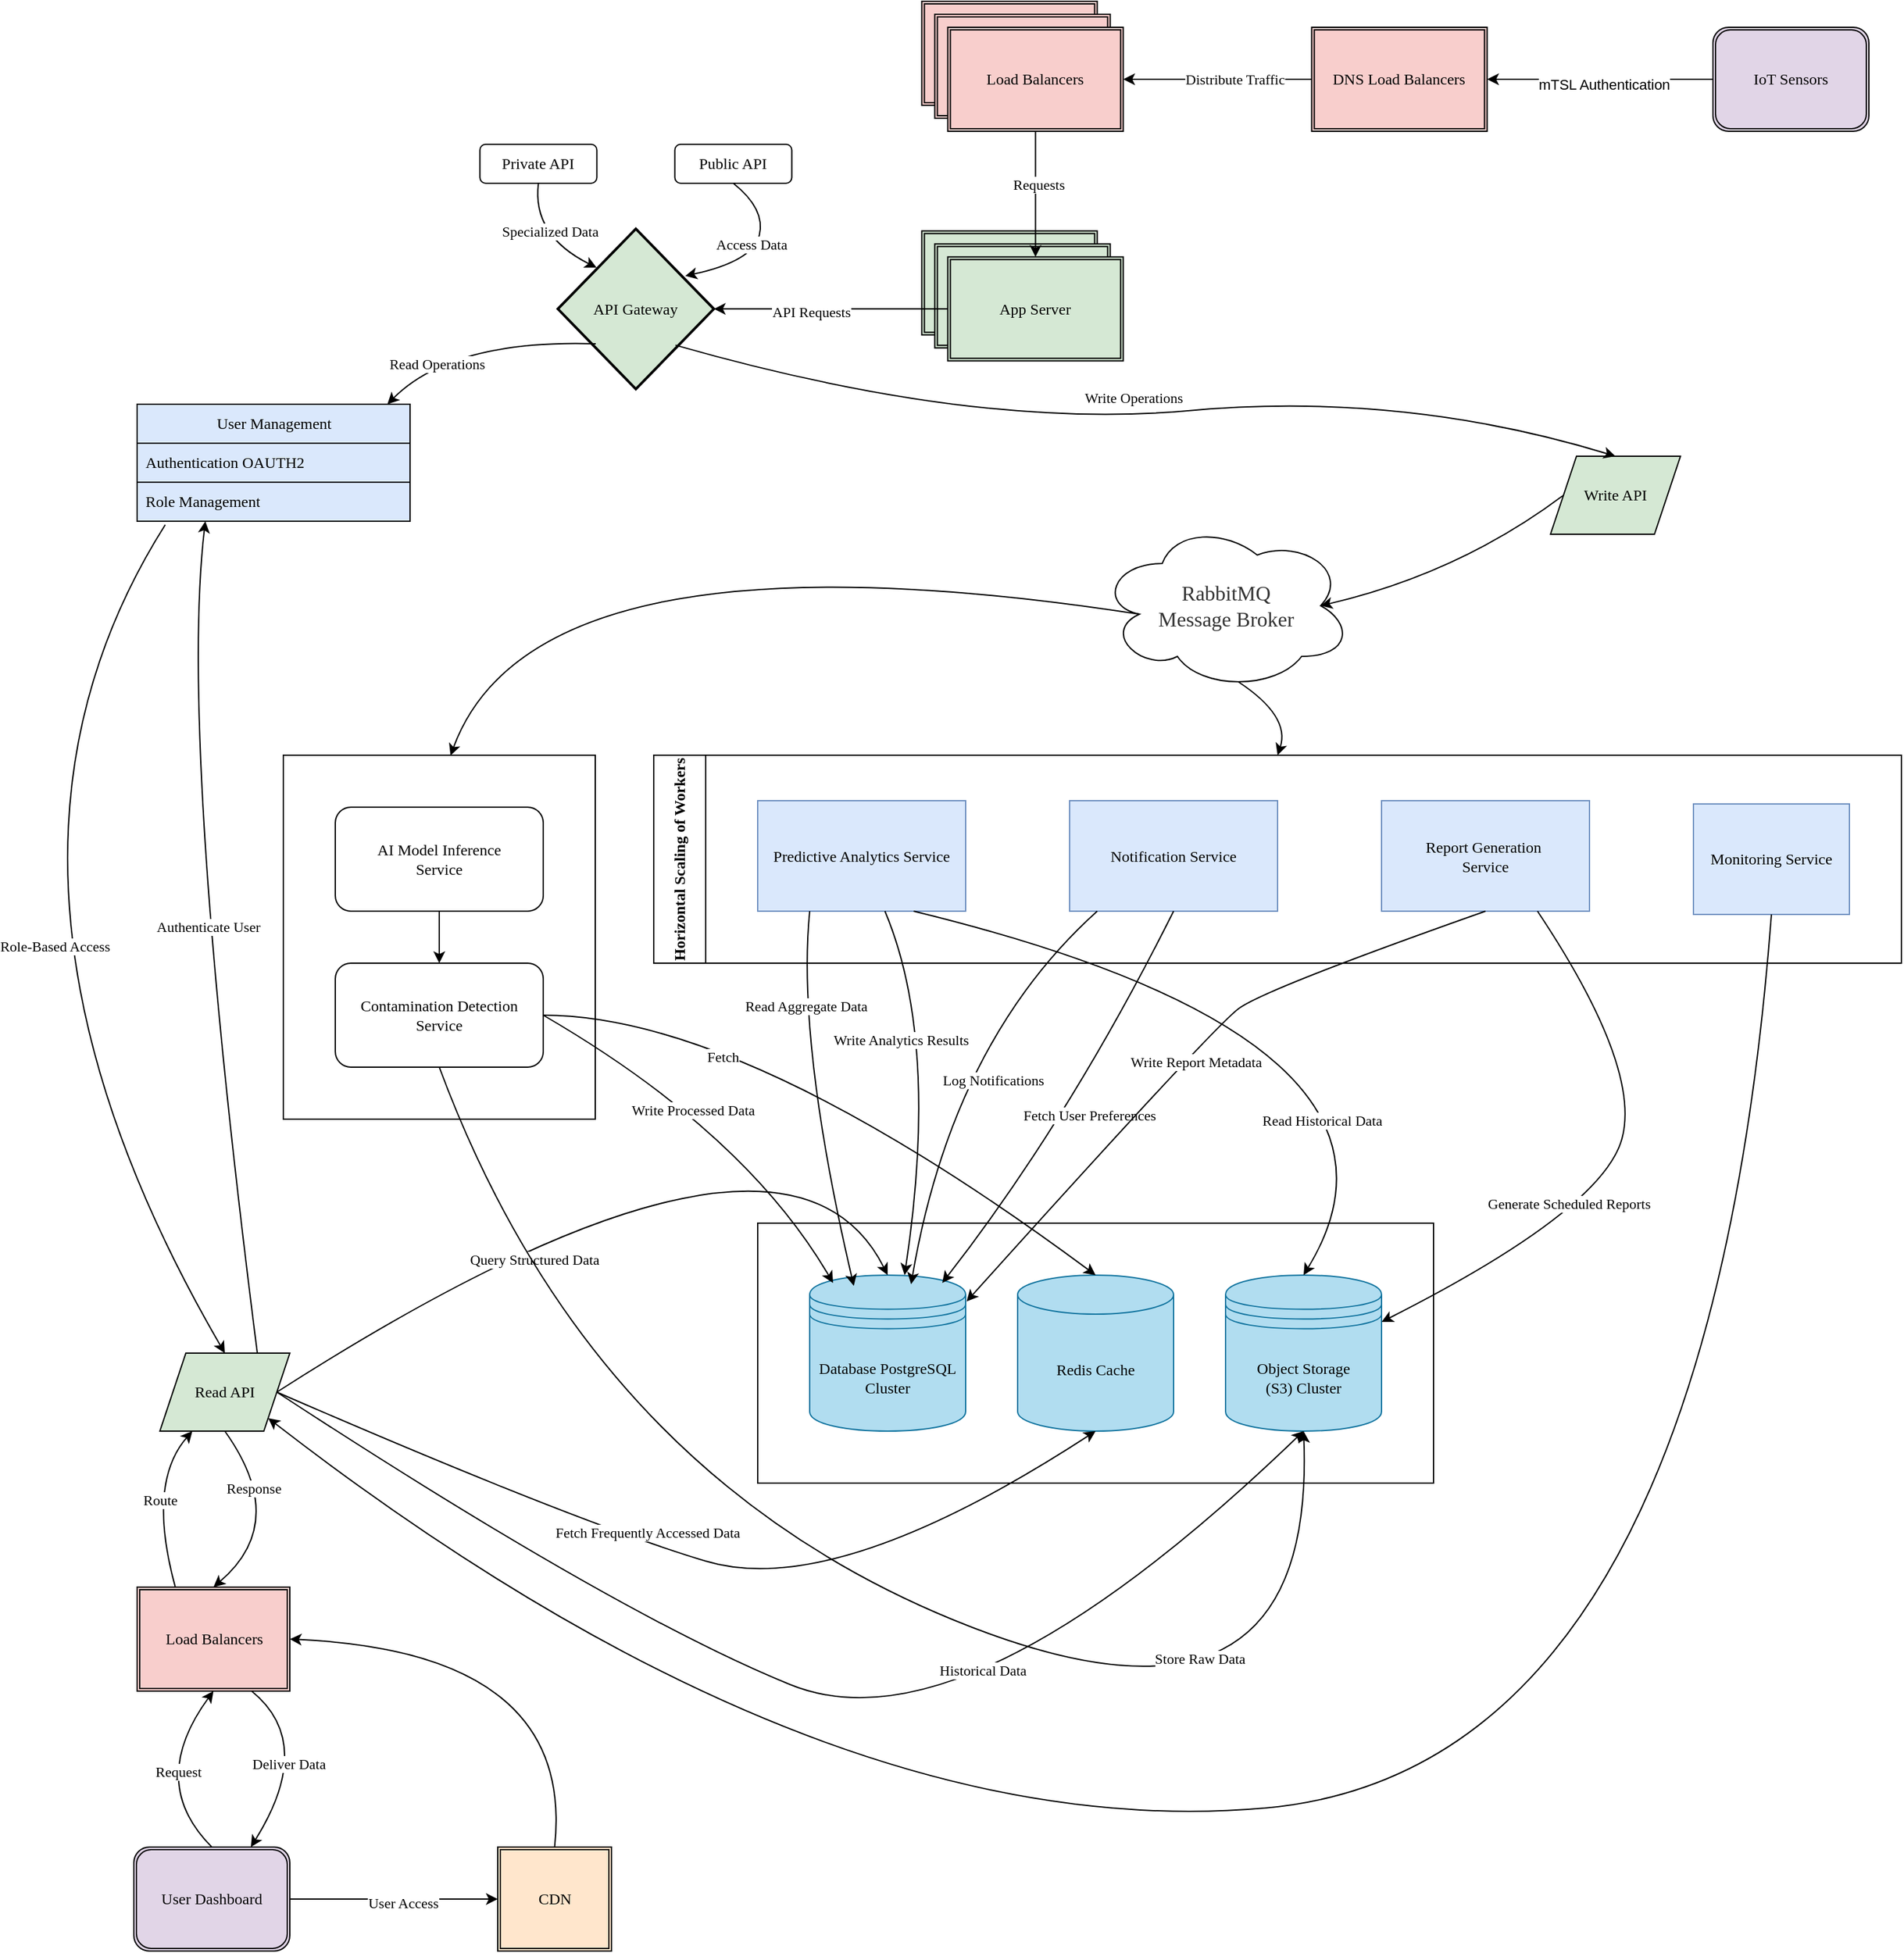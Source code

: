 <mxfile version="26.0.9">
  <diagram name="High-Level Design" id="9UOCm_NAavc6i1CGENHw">
    <mxGraphModel dx="1858" dy="1192" grid="1" gridSize="10" guides="1" tooltips="1" connect="1" arrows="1" fold="1" page="1" pageScale="1" pageWidth="1800" pageHeight="1800" math="0" shadow="0">
      <root>
        <mxCell id="0" />
        <mxCell id="1" parent="0" />
        <mxCell id="a4dYiFUCV8rvkUewJ64A-9" value="" style="verticalLabelPosition=bottom;verticalAlign=top;html=1;shape=mxgraph.basic.rect;fillColor2=none;strokeWidth=1;size=20;indent=5;fillColor=none;fontFamily=Comic Sans MS;" parent="1" vertex="1">
          <mxGeometry x="745" y="1090" width="520" height="200" as="geometry" />
        </mxCell>
        <mxCell id="qNN8WSwoeSZNNqFQAVAW-3" value="IoT Sensors" style="shape=ext;double=1;rounded=1;whiteSpace=wrap;html=1;fillColor=#e1d5e7;strokeColor=light-dark(#050505, #9577a3);fontFamily=Comic Sans MS;" parent="1" vertex="1">
          <mxGeometry x="1480" y="170" width="120" height="80" as="geometry" />
        </mxCell>
        <mxCell id="qNN8WSwoeSZNNqFQAVAW-5" value="DNS Load Balancers" style="shape=ext;double=1;rounded=0;whiteSpace=wrap;html=1;fillColor=#f8cecc;strokeColor=#000000;fontFamily=Comic Sans MS;" parent="1" vertex="1">
          <mxGeometry x="1171.25" y="170" width="135" height="80" as="geometry" />
        </mxCell>
        <mxCell id="qNN8WSwoeSZNNqFQAVAW-10" value="DNS Load Balancers" style="shape=ext;double=1;rounded=0;whiteSpace=wrap;html=1;fillColor=#f8cecc;strokeColor=light-dark(#050505, #9577a3);fontFamily=Comic Sans MS;" parent="1" vertex="1">
          <mxGeometry x="871.25" y="150" width="135" height="80" as="geometry" />
        </mxCell>
        <mxCell id="qNN8WSwoeSZNNqFQAVAW-11" value="DNS Load Balancers" style="shape=ext;double=1;rounded=0;whiteSpace=wrap;html=1;fillColor=#f8cecc;strokeColor=light-dark(#050505, #9577a3);fontFamily=Comic Sans MS;" parent="1" vertex="1">
          <mxGeometry x="881.25" y="160" width="135" height="80" as="geometry" />
        </mxCell>
        <mxCell id="qNN8WSwoeSZNNqFQAVAW-12" value="Load Balancers" style="shape=ext;double=1;rounded=0;whiteSpace=wrap;html=1;fillColor=#f8cecc;strokeColor=light-dark(#050505, #9577a3);fontFamily=Comic Sans MS;" parent="1" vertex="1">
          <mxGeometry x="891.25" y="170" width="135" height="80" as="geometry" />
        </mxCell>
        <mxCell id="qNN8WSwoeSZNNqFQAVAW-14" value="App Server" style="shape=ext;double=1;rounded=0;whiteSpace=wrap;html=1;fillColor=#d5e8d4;strokeColor=#000000;fontFamily=Comic Sans MS;" parent="1" vertex="1">
          <mxGeometry x="871.25" y="326.67" width="135" height="80" as="geometry" />
        </mxCell>
        <mxCell id="qNN8WSwoeSZNNqFQAVAW-15" value="App Server" style="shape=ext;double=1;rounded=0;whiteSpace=wrap;html=1;fillColor=#d5e8d4;strokeColor=#000000;fontFamily=Comic Sans MS;" parent="1" vertex="1">
          <mxGeometry x="881.25" y="336.67" width="135" height="80" as="geometry" />
        </mxCell>
        <mxCell id="qNN8WSwoeSZNNqFQAVAW-16" value="App Server" style="shape=ext;double=1;rounded=0;whiteSpace=wrap;html=1;fillColor=#d5e8d4;strokeColor=#000000;fontFamily=Comic Sans MS;" parent="1" vertex="1">
          <mxGeometry x="891.25" y="346.67" width="135" height="80" as="geometry" />
        </mxCell>
        <mxCell id="qNN8WSwoeSZNNqFQAVAW-17" value="" style="endArrow=classic;html=1;rounded=0;exitX=0.5;exitY=1;exitDx=0;exitDy=0;entryX=0.5;entryY=0;entryDx=0;entryDy=0;fontFamily=Comic Sans MS;" parent="1" source="qNN8WSwoeSZNNqFQAVAW-12" target="qNN8WSwoeSZNNqFQAVAW-16" edge="1">
          <mxGeometry width="50" height="50" relative="1" as="geometry">
            <mxPoint x="691.25" y="780" as="sourcePoint" />
            <mxPoint x="721.25" y="680" as="targetPoint" />
          </mxGeometry>
        </mxCell>
        <mxCell id="NdVhNwItUmRGyLMRtZnM-1" value="Requests" style="edgeLabel;html=1;align=center;verticalAlign=middle;resizable=0;points=[];fontFamily=Comic Sans MS;" parent="qNN8WSwoeSZNNqFQAVAW-17" vertex="1" connectable="0">
          <mxGeometry x="-0.158" y="2" relative="1" as="geometry">
            <mxPoint as="offset" />
          </mxGeometry>
        </mxCell>
        <mxCell id="qNN8WSwoeSZNNqFQAVAW-27" value="Database PostgreSQL&lt;div&gt;Cluster&lt;/div&gt;" style="shape=datastore;whiteSpace=wrap;html=1;fillColor=#b1ddf0;strokeColor=#10739e;fontFamily=Comic Sans MS;" parent="1" vertex="1">
          <mxGeometry x="785" y="1130" width="120" height="120" as="geometry" />
        </mxCell>
        <mxCell id="qNN8WSwoeSZNNqFQAVAW-28" value="Object Storage&lt;div&gt;(S3) Cluster&lt;/div&gt;" style="shape=datastore;whiteSpace=wrap;html=1;fillColor=#b1ddf0;strokeColor=#10739e;fontFamily=Comic Sans MS;" parent="1" vertex="1">
          <mxGeometry x="1105" y="1130" width="120" height="120" as="geometry" />
        </mxCell>
        <mxCell id="qNN8WSwoeSZNNqFQAVAW-29" value="User Dashboard" style="shape=ext;double=1;rounded=1;whiteSpace=wrap;html=1;fillColor=#e1d5e7;strokeColor=light-dark(#050505, #9577a3);fontFamily=Comic Sans MS;" parent="1" vertex="1">
          <mxGeometry x="265" y="1570" width="120" height="80" as="geometry" />
        </mxCell>
        <mxCell id="qNN8WSwoeSZNNqFQAVAW-49" value="Redis Cache" style="shape=cylinder3;whiteSpace=wrap;html=1;boundedLbl=1;backgroundOutline=1;size=15;fillColor=#b1ddf0;strokeColor=#10739e;fontFamily=Comic Sans MS;" parent="1" vertex="1">
          <mxGeometry x="945" y="1130" width="120" height="120" as="geometry" />
        </mxCell>
        <mxCell id="cPcOVqFDoY0YMTqp9Qiq-2" value="CDN" style="shape=ext;double=1;rounded=0;whiteSpace=wrap;html=1;fillColor=#ffe6cc;strokeColor=light-dark(#050505, #9577a3);fontFamily=Comic Sans MS;" parent="1" vertex="1">
          <mxGeometry x="545" y="1570" width="87.5" height="80" as="geometry" />
        </mxCell>
        <mxCell id="cPcOVqFDoY0YMTqp9Qiq-14" value="Load Balancers" style="shape=ext;double=1;rounded=0;whiteSpace=wrap;html=1;fillColor=#f8cecc;strokeColor=light-dark(#050505, #9577a3);fontFamily=Comic Sans MS;" parent="1" vertex="1">
          <mxGeometry x="267.5" y="1370" width="117.5" height="80" as="geometry" />
        </mxCell>
        <mxCell id="cPcOVqFDoY0YMTqp9Qiq-15" value="User Management" style="swimlane;fontStyle=0;childLayout=stackLayout;horizontal=1;startSize=30;horizontalStack=0;resizeParent=1;resizeParentMax=0;resizeLast=0;collapsible=1;marginBottom=0;whiteSpace=wrap;html=1;fillColor=#dae8fc;strokeColor=#000000;fontFamily=Comic Sans MS;fontColor=#000000;" parent="1" vertex="1">
          <mxGeometry x="267.5" y="460" width="210" height="90" as="geometry" />
        </mxCell>
        <mxCell id="cPcOVqFDoY0YMTqp9Qiq-16" value="Authentication OAUTH2" style="text;strokeColor=#000000;fillColor=#dae8fc;align=left;verticalAlign=middle;spacingLeft=4;spacingRight=4;overflow=hidden;points=[[0,0.5],[1,0.5]];portConstraint=eastwest;rotatable=0;whiteSpace=wrap;html=1;fontFamily=Comic Sans MS;fontColor=#000000;" parent="cPcOVqFDoY0YMTqp9Qiq-15" vertex="1">
          <mxGeometry y="30" width="210" height="30" as="geometry" />
        </mxCell>
        <mxCell id="cPcOVqFDoY0YMTqp9Qiq-17" value="Role Management" style="text;strokeColor=#000000;fillColor=#dae8fc;align=left;verticalAlign=middle;spacingLeft=4;spacingRight=4;overflow=hidden;points=[[0,0.5],[1,0.5]];portConstraint=eastwest;rotatable=0;whiteSpace=wrap;html=1;fontFamily=Comic Sans MS;fontColor=#000000;" parent="cPcOVqFDoY0YMTqp9Qiq-15" vertex="1">
          <mxGeometry y="60" width="210" height="30" as="geometry" />
        </mxCell>
        <mxCell id="cPcOVqFDoY0YMTqp9Qiq-19" value="" style="endArrow=classic;html=1;rounded=0;exitX=0;exitY=0.5;exitDx=0;exitDy=0;entryX=1;entryY=0.5;entryDx=0;entryDy=0;fontFamily=Comic Sans MS;" parent="1" source="qNN8WSwoeSZNNqFQAVAW-3" target="qNN8WSwoeSZNNqFQAVAW-5" edge="1">
          <mxGeometry width="50" height="50" relative="1" as="geometry">
            <mxPoint x="1031.25" y="780" as="sourcePoint" />
            <mxPoint x="1081.25" y="730" as="targetPoint" />
          </mxGeometry>
        </mxCell>
        <mxCell id="7g6aNRaY0H0-n8_huUtl-2" value="mTSL Authentication" style="edgeLabel;html=1;align=center;verticalAlign=middle;resizable=0;points=[];" vertex="1" connectable="0" parent="cPcOVqFDoY0YMTqp9Qiq-19">
          <mxGeometry x="-0.035" y="4" relative="1" as="geometry">
            <mxPoint as="offset" />
          </mxGeometry>
        </mxCell>
        <mxCell id="cPcOVqFDoY0YMTqp9Qiq-20" value="" style="endArrow=classic;html=1;rounded=0;exitX=0;exitY=0.5;exitDx=0;exitDy=0;entryX=1;entryY=0.5;entryDx=0;entryDy=0;fontFamily=Comic Sans MS;" parent="1" source="qNN8WSwoeSZNNqFQAVAW-5" target="qNN8WSwoeSZNNqFQAVAW-12" edge="1">
          <mxGeometry width="50" height="50" relative="1" as="geometry">
            <mxPoint x="991.25" y="780" as="sourcePoint" />
            <mxPoint x="1041.25" y="730" as="targetPoint" />
          </mxGeometry>
        </mxCell>
        <mxCell id="yc8CyYkb-GV13tXAblhJ-2" value="Distribute Traffic" style="edgeLabel;html=1;align=center;verticalAlign=middle;resizable=0;points=[];fontFamily=Comic Sans MS;" parent="cPcOVqFDoY0YMTqp9Qiq-20" vertex="1" connectable="0">
          <mxGeometry x="-0.138" y="2" relative="1" as="geometry">
            <mxPoint x="3" y="-2" as="offset" />
          </mxGeometry>
        </mxCell>
        <mxCell id="cPcOVqFDoY0YMTqp9Qiq-26" value="&lt;span style=&quot;color: rgb(51, 51, 51); font-size: 16px; text-align: start; background-color: rgb(255, 255, 255);&quot;&gt;RabbitMQ&lt;br&gt;Message Broker&lt;/span&gt;" style="ellipse;shape=cloud;whiteSpace=wrap;html=1;fontFamily=Comic Sans MS;" parent="1" vertex="1">
          <mxGeometry x="1007.5" y="550" width="195" height="130" as="geometry" />
        </mxCell>
        <mxCell id="cPcOVqFDoY0YMTqp9Qiq-49" value="Horizontal Scaling of Workers" style="swimlane;horizontal=0;whiteSpace=wrap;html=1;fontFamily=Comic Sans MS;startSize=40;" parent="1" vertex="1">
          <mxGeometry x="665" y="730" width="960" height="160" as="geometry" />
        </mxCell>
        <mxCell id="qNN8WSwoeSZNNqFQAVAW-39" value="Predictive Analytics Service" style="rounded=0;whiteSpace=wrap;html=1;fillColor=#dae8fc;strokeColor=#6c8ebf;fontFamily=Comic Sans MS;" parent="cPcOVqFDoY0YMTqp9Qiq-49" vertex="1">
          <mxGeometry x="80" y="35" width="160" height="85" as="geometry" />
        </mxCell>
        <mxCell id="qNN8WSwoeSZNNqFQAVAW-44" value="Notification Service" style="rounded=0;whiteSpace=wrap;html=1;fillColor=#dae8fc;strokeColor=#6c8ebf;fontFamily=Comic Sans MS;" parent="cPcOVqFDoY0YMTqp9Qiq-49" vertex="1">
          <mxGeometry x="320" y="35" width="160" height="85" as="geometry" />
        </mxCell>
        <mxCell id="6kwriRtmMuZ2P15k0v1l-1" value="Report Generation&amp;nbsp;&lt;div&gt;Service&lt;/div&gt;" style="rounded=0;whiteSpace=wrap;html=1;fillColor=#dae8fc;strokeColor=#6c8ebf;fontFamily=Comic Sans MS;" parent="cPcOVqFDoY0YMTqp9Qiq-49" vertex="1">
          <mxGeometry x="560" y="35" width="160" height="85" as="geometry" />
        </mxCell>
        <mxCell id="xDx8_VDq5MuYbjgj8BAs-1" value="Monitoring Service" style="rounded=0;whiteSpace=wrap;html=1;fillColor=#dae8fc;strokeColor=#6c8ebf;fontFamily=Comic Sans MS;" parent="cPcOVqFDoY0YMTqp9Qiq-49" vertex="1">
          <mxGeometry x="800" y="37.5" width="120" height="85" as="geometry" />
        </mxCell>
        <mxCell id="CEZV1fgWufiOdPWFgZeR-2" value="" style="curved=1;endArrow=classic;html=1;rounded=0;exitX=0.75;exitY=0;exitDx=0;exitDy=0;entryX=0.25;entryY=1;entryDx=0;entryDy=0;fontFamily=Comic Sans MS;" parent="1" source="_6GPDkqd9VZTJzSeS4Ry-2" target="cPcOVqFDoY0YMTqp9Qiq-15" edge="1">
          <mxGeometry width="50" height="50" relative="1" as="geometry">
            <mxPoint x="70" y="240.0" as="sourcePoint" />
            <mxPoint x="257.5" y="230.0" as="targetPoint" />
            <Array as="points">
              <mxPoint x="300" y="720" />
            </Array>
          </mxGeometry>
        </mxCell>
        <mxCell id="8_jfqfEzI4wNXuQa5Bti-1" value="Authenticate User" style="edgeLabel;html=1;align=center;verticalAlign=middle;resizable=0;points=[];fontFamily=Comic Sans MS;" parent="CEZV1fgWufiOdPWFgZeR-2" vertex="1" connectable="0">
          <mxGeometry x="0.022" y="-4" relative="1" as="geometry">
            <mxPoint y="-1" as="offset" />
          </mxGeometry>
        </mxCell>
        <mxCell id="CEZV1fgWufiOdPWFgZeR-3" value="" style="curved=1;endArrow=classic;html=1;rounded=0;entryX=0.5;entryY=0;entryDx=0;entryDy=0;fontFamily=Comic Sans MS;exitX=0.103;exitY=1.093;exitDx=0;exitDy=0;exitPerimeter=0;" parent="1" source="cPcOVqFDoY0YMTqp9Qiq-17" target="_6GPDkqd9VZTJzSeS4Ry-2" edge="1">
          <mxGeometry width="50" height="50" relative="1" as="geometry">
            <mxPoint x="350" y="550" as="sourcePoint" />
            <mxPoint x="70.0" y="331.67" as="targetPoint" />
            <Array as="points">
              <mxPoint x="120" y="820" />
            </Array>
          </mxGeometry>
        </mxCell>
        <mxCell id="z_WYJQl0pMnrJU7_aItO-1" value="Role-Based Access" style="edgeLabel;html=1;align=center;verticalAlign=middle;resizable=0;points=[];fontFamily=Comic Sans MS;" parent="CEZV1fgWufiOdPWFgZeR-3" vertex="1" connectable="0">
          <mxGeometry x="-0.006" y="-15" relative="1" as="geometry">
            <mxPoint x="70" y="3" as="offset" />
          </mxGeometry>
        </mxCell>
        <mxCell id="DKMEA2u1gpTaL-MMy4T4-1" value="API Gateway" style="strokeWidth=2;html=1;shape=mxgraph.flowchart.decision;whiteSpace=wrap;fillColor=#d5e8d4;strokeColor=#000000;fontFamily=Comic Sans MS;" parent="1" vertex="1">
          <mxGeometry x="591.25" y="325.01" width="120" height="123.33" as="geometry" />
        </mxCell>
        <mxCell id="sGbW3MwGAlB5y6Q_qJr2-1" value="" style="endArrow=classic;html=1;rounded=0;entryX=1;entryY=0.5;entryDx=0;entryDy=0;entryPerimeter=0;exitX=0;exitY=0.5;exitDx=0;exitDy=0;fontFamily=Comic Sans MS;" parent="1" source="qNN8WSwoeSZNNqFQAVAW-16" target="DKMEA2u1gpTaL-MMy4T4-1" edge="1">
          <mxGeometry width="50" height="50" relative="1" as="geometry">
            <mxPoint x="751.25" y="360" as="sourcePoint" />
            <mxPoint x="801.25" y="310" as="targetPoint" />
          </mxGeometry>
        </mxCell>
        <mxCell id="qqKM845GMiQop1oDLLh_-1" value="API Requests" style="edgeLabel;html=1;align=center;verticalAlign=middle;resizable=0;points=[];fontFamily=Comic Sans MS;" parent="sGbW3MwGAlB5y6Q_qJr2-1" vertex="1" connectable="0">
          <mxGeometry x="0.172" y="2" relative="1" as="geometry">
            <mxPoint as="offset" />
          </mxGeometry>
        </mxCell>
        <mxCell id="G2hu7sxv_OeYMRJVCIPz-1" value="Private API" style="rounded=1;whiteSpace=wrap;html=1;fontFamily=Comic Sans MS;" parent="1" vertex="1">
          <mxGeometry x="531.25" y="260" width="90" height="30" as="geometry" />
        </mxCell>
        <mxCell id="G2hu7sxv_OeYMRJVCIPz-2" value="Public API" style="rounded=1;whiteSpace=wrap;html=1;fontFamily=Comic Sans MS;" parent="1" vertex="1">
          <mxGeometry x="681.25" y="260" width="90" height="30" as="geometry" />
        </mxCell>
        <mxCell id="6nskR6p6F3CiXO_FvpCj-2" value="" style="curved=1;endArrow=classic;html=1;rounded=0;exitX=0.5;exitY=1;exitDx=0;exitDy=0;entryX=0.817;entryY=0.294;entryDx=0;entryDy=0;entryPerimeter=0;fontFamily=Comic Sans MS;" parent="1" source="G2hu7sxv_OeYMRJVCIPz-2" target="DKMEA2u1gpTaL-MMy4T4-1" edge="1">
          <mxGeometry width="50" height="50" relative="1" as="geometry">
            <mxPoint x="841.25" y="410" as="sourcePoint" />
            <mxPoint x="891.25" y="360" as="targetPoint" />
            <Array as="points">
              <mxPoint x="751.25" y="310" />
              <mxPoint x="741.25" y="350" />
            </Array>
          </mxGeometry>
        </mxCell>
        <mxCell id="IRRzSq8Jv-e-gdpHs13W-1" value="Access Data" style="edgeLabel;html=1;align=center;verticalAlign=middle;resizable=0;points=[];fontFamily=Comic Sans MS;" parent="6nskR6p6F3CiXO_FvpCj-2" vertex="1" connectable="0">
          <mxGeometry x="-0.033" y="-5" relative="1" as="geometry">
            <mxPoint as="offset" />
          </mxGeometry>
        </mxCell>
        <mxCell id="6nskR6p6F3CiXO_FvpCj-5" value="" style="curved=1;endArrow=classic;html=1;rounded=0;exitX=0.5;exitY=1;exitDx=0;exitDy=0;entryX=0.248;entryY=0.242;entryDx=0;entryDy=0;entryPerimeter=0;fontFamily=Comic Sans MS;" parent="1" source="G2hu7sxv_OeYMRJVCIPz-1" target="DKMEA2u1gpTaL-MMy4T4-1" edge="1">
          <mxGeometry width="50" height="50" relative="1" as="geometry">
            <mxPoint x="841.25" y="410" as="sourcePoint" />
            <mxPoint x="891.25" y="360" as="targetPoint" />
            <Array as="points">
              <mxPoint x="571.25" y="330" />
            </Array>
          </mxGeometry>
        </mxCell>
        <mxCell id="IRRzSq8Jv-e-gdpHs13W-2" value="Specialized Data" style="edgeLabel;html=1;align=center;verticalAlign=middle;resizable=0;points=[];fontFamily=Comic Sans MS;" parent="6nskR6p6F3CiXO_FvpCj-5" vertex="1" connectable="0">
          <mxGeometry x="0.052" y="9" relative="1" as="geometry">
            <mxPoint as="offset" />
          </mxGeometry>
        </mxCell>
        <mxCell id="_6GPDkqd9VZTJzSeS4Ry-2" value="Read API" style="shape=parallelogram;perimeter=parallelogramPerimeter;whiteSpace=wrap;html=1;fixedSize=1;fillColor=#d5e8d4;strokeColor=#000000;fontFamily=Comic Sans MS;" parent="1" vertex="1">
          <mxGeometry x="285" y="1190" width="100" height="60" as="geometry" />
        </mxCell>
        <mxCell id="_6GPDkqd9VZTJzSeS4Ry-3" value="Write API" style="shape=parallelogram;perimeter=parallelogramPerimeter;whiteSpace=wrap;html=1;fixedSize=1;fillColor=#d5e8d4;strokeColor=#000000;fontFamily=Comic Sans MS;" parent="1" vertex="1">
          <mxGeometry x="1355" y="500" width="100" height="60" as="geometry" />
        </mxCell>
        <mxCell id="_6GPDkqd9VZTJzSeS4Ry-4" value="" style="curved=1;endArrow=classic;html=1;rounded=0;entryX=0.917;entryY=0;entryDx=0;entryDy=0;fontFamily=Comic Sans MS;exitX=0.243;exitY=0.718;exitDx=0;exitDy=0;exitPerimeter=0;entryPerimeter=0;" parent="1" source="DKMEA2u1gpTaL-MMy4T4-1" target="cPcOVqFDoY0YMTqp9Qiq-15" edge="1">
          <mxGeometry width="50" height="50" relative="1" as="geometry">
            <mxPoint x="320" y="570" as="sourcePoint" />
            <mxPoint x="212" y="1194.98" as="targetPoint" />
            <Array as="points">
              <mxPoint x="510" y="410" />
            </Array>
          </mxGeometry>
        </mxCell>
        <mxCell id="655Wv_DJx8fEiMLKM3fb-2" value="Read Operations" style="edgeLabel;html=1;align=center;verticalAlign=middle;resizable=0;points=[];fontFamily=Comic Sans MS;" parent="_6GPDkqd9VZTJzSeS4Ry-4" vertex="1" connectable="0">
          <mxGeometry x="0.455" y="4" relative="1" as="geometry">
            <mxPoint y="1" as="offset" />
          </mxGeometry>
        </mxCell>
        <mxCell id="_6GPDkqd9VZTJzSeS4Ry-5" value="" style="curved=1;endArrow=classic;html=1;rounded=0;entryX=0.5;entryY=0;entryDx=0;entryDy=0;exitX=0.754;exitY=0.726;exitDx=0;exitDy=0;exitPerimeter=0;fontFamily=Comic Sans MS;" parent="1" source="DKMEA2u1gpTaL-MMy4T4-1" target="_6GPDkqd9VZTJzSeS4Ry-3" edge="1">
          <mxGeometry width="50" height="50" relative="1" as="geometry">
            <mxPoint x="681.25" y="420" as="sourcePoint" />
            <mxPoint x="891.25" y="360" as="targetPoint" />
            <Array as="points">
              <mxPoint x="911.25" y="480" />
              <mxPoint x="1241.25" y="450" />
            </Array>
          </mxGeometry>
        </mxCell>
        <mxCell id="655Wv_DJx8fEiMLKM3fb-1" value="Write Operations" style="edgeLabel;html=1;align=center;verticalAlign=middle;resizable=0;points=[];fontFamily=Comic Sans MS;" parent="_6GPDkqd9VZTJzSeS4Ry-5" vertex="1" connectable="0">
          <mxGeometry x="-0.029" y="1" relative="1" as="geometry">
            <mxPoint x="2" y="-13" as="offset" />
          </mxGeometry>
        </mxCell>
        <mxCell id="KbW7tBuYtUWBjRFiMkkC-1" value="" style="endArrow=classic;html=1;rounded=0;entryX=0;entryY=0.5;entryDx=0;entryDy=0;exitX=1;exitY=0.5;exitDx=0;exitDy=0;fontFamily=Comic Sans MS;" parent="1" source="qNN8WSwoeSZNNqFQAVAW-29" target="cPcOVqFDoY0YMTqp9Qiq-2" edge="1">
          <mxGeometry width="50" height="50" relative="1" as="geometry">
            <mxPoint x="561.25" y="1630" as="sourcePoint" />
            <mxPoint x="111.25" y="1550" as="targetPoint" />
          </mxGeometry>
        </mxCell>
        <mxCell id="KbW7tBuYtUWBjRFiMkkC-2" value="User Access" style="edgeLabel;html=1;align=center;verticalAlign=middle;resizable=0;points=[];fontFamily=Comic Sans MS;" parent="KbW7tBuYtUWBjRFiMkkC-1" vertex="1" connectable="0">
          <mxGeometry x="0.085" y="-3" relative="1" as="geometry">
            <mxPoint as="offset" />
          </mxGeometry>
        </mxCell>
        <mxCell id="G3ReCDKp_hAOx1x4uiE9-1" value="" style="curved=1;endArrow=classic;html=1;rounded=0;exitX=0;exitY=0.5;exitDx=0;exitDy=0;entryX=0.875;entryY=0.5;entryDx=0;entryDy=0;entryPerimeter=0;fontFamily=Comic Sans MS;" parent="1" source="_6GPDkqd9VZTJzSeS4Ry-3" target="cPcOVqFDoY0YMTqp9Qiq-26" edge="1">
          <mxGeometry width="50" height="50" relative="1" as="geometry">
            <mxPoint x="1171.25" y="670" as="sourcePoint" />
            <mxPoint x="1295" y="650" as="targetPoint" />
            <Array as="points">
              <mxPoint x="1285" y="590" />
            </Array>
          </mxGeometry>
        </mxCell>
        <mxCell id="IisjZbFnTHiCuA-0_lpq-1" value="" style="verticalLabelPosition=bottom;verticalAlign=top;html=1;shape=mxgraph.basic.rect;fillColor2=none;strokeWidth=1;size=20;indent=5;fillColor=none;fontFamily=Comic Sans MS;" parent="1" vertex="1">
          <mxGeometry x="380" y="730" width="240" height="280" as="geometry" />
        </mxCell>
        <mxCell id="DBw0bLSpzc3265k-nplg-1" value="AI Model Inference&lt;br&gt;Service" style="rounded=1;whiteSpace=wrap;html=1;fontFamily=Comic Sans MS;" parent="1" vertex="1">
          <mxGeometry x="420" y="770" width="160" height="80" as="geometry" />
        </mxCell>
        <mxCell id="DBw0bLSpzc3265k-nplg-2" value="Contamination Detection&lt;div&gt;Service&lt;/div&gt;" style="rounded=1;whiteSpace=wrap;html=1;fontFamily=Comic Sans MS;" parent="1" vertex="1">
          <mxGeometry x="420" y="890" width="160" height="80" as="geometry" />
        </mxCell>
        <mxCell id="fX9-5sSBdLIvi0bUt4OD-1" value="" style="curved=1;endArrow=classic;html=1;rounded=0;exitX=0.16;exitY=0.55;exitDx=0;exitDy=0;exitPerimeter=0;entryX=0.536;entryY=0.001;entryDx=0;entryDy=0;entryPerimeter=0;fontFamily=Comic Sans MS;" parent="1" source="cPcOVqFDoY0YMTqp9Qiq-26" target="IisjZbFnTHiCuA-0_lpq-1" edge="1">
          <mxGeometry width="50" height="50" relative="1" as="geometry">
            <mxPoint x="1055" y="890" as="sourcePoint" />
            <mxPoint x="1105" y="840" as="targetPoint" />
            <Array as="points">
              <mxPoint x="575" y="550" />
            </Array>
          </mxGeometry>
        </mxCell>
        <mxCell id="fX9-5sSBdLIvi0bUt4OD-2" value="" style="endArrow=classic;html=1;rounded=0;exitX=0.5;exitY=1;exitDx=0;exitDy=0;entryX=0.5;entryY=0;entryDx=0;entryDy=0;fontFamily=Comic Sans MS;" parent="1" source="DBw0bLSpzc3265k-nplg-1" target="DBw0bLSpzc3265k-nplg-2" edge="1">
          <mxGeometry width="50" height="50" relative="1" as="geometry">
            <mxPoint x="1090" y="890" as="sourcePoint" />
            <mxPoint x="1140" y="840" as="targetPoint" />
          </mxGeometry>
        </mxCell>
        <mxCell id="xDx8_VDq5MuYbjgj8BAs-2" value="" style="curved=1;endArrow=classic;html=1;rounded=0;exitX=0.55;exitY=0.95;exitDx=0;exitDy=0;exitPerimeter=0;entryX=0.5;entryY=0;entryDx=0;entryDy=0;fontFamily=Comic Sans MS;" parent="1" source="cPcOVqFDoY0YMTqp9Qiq-26" target="cPcOVqFDoY0YMTqp9Qiq-49" edge="1">
          <mxGeometry width="50" height="50" relative="1" as="geometry">
            <mxPoint x="1235" y="550" as="sourcePoint" />
            <mxPoint x="1285" y="500" as="targetPoint" />
            <Array as="points">
              <mxPoint x="1155" y="700" />
            </Array>
          </mxGeometry>
        </mxCell>
        <mxCell id="pY_4zxJHPJ0k8dUdlKpk-1" value="" style="curved=1;endArrow=classic;html=1;rounded=0;exitX=0.5;exitY=0;exitDx=0;exitDy=0;entryX=1;entryY=0.5;entryDx=0;entryDy=0;fontFamily=Comic Sans MS;" parent="1" source="cPcOVqFDoY0YMTqp9Qiq-2" target="cPcOVqFDoY0YMTqp9Qiq-14" edge="1">
          <mxGeometry width="50" height="50" relative="1" as="geometry">
            <mxPoint x="925" y="1410" as="sourcePoint" />
            <mxPoint x="975" y="1360" as="targetPoint" />
            <Array as="points">
              <mxPoint x="605" y="1420" />
            </Array>
          </mxGeometry>
        </mxCell>
        <mxCell id="V2Qqydepd5U-d6oegSgD-1" value="" style="curved=1;endArrow=classic;html=1;rounded=0;exitX=0.5;exitY=0;exitDx=0;exitDy=0;entryX=0.5;entryY=1;entryDx=0;entryDy=0;fontFamily=Comic Sans MS;" parent="1" source="qNN8WSwoeSZNNqFQAVAW-29" target="cPcOVqFDoY0YMTqp9Qiq-14" edge="1">
          <mxGeometry width="50" height="50" relative="1" as="geometry">
            <mxPoint x="925" y="1410" as="sourcePoint" />
            <mxPoint x="975" y="1360" as="targetPoint" />
            <Array as="points">
              <mxPoint x="275" y="1520" />
            </Array>
          </mxGeometry>
        </mxCell>
        <mxCell id="V2Qqydepd5U-d6oegSgD-2" value="Request" style="edgeLabel;html=1;align=center;verticalAlign=middle;resizable=0;points=[];fontFamily=Comic Sans MS;" parent="V2Qqydepd5U-d6oegSgD-1" vertex="1" connectable="0">
          <mxGeometry x="0.165" y="-14" relative="1" as="geometry">
            <mxPoint as="offset" />
          </mxGeometry>
        </mxCell>
        <mxCell id="V2Qqydepd5U-d6oegSgD-3" value="" style="curved=1;endArrow=classic;html=1;rounded=0;exitX=0.75;exitY=1;exitDx=0;exitDy=0;entryX=0.75;entryY=0;entryDx=0;entryDy=0;fontFamily=Comic Sans MS;" parent="1" source="cPcOVqFDoY0YMTqp9Qiq-14" target="qNN8WSwoeSZNNqFQAVAW-29" edge="1">
          <mxGeometry width="50" height="50" relative="1" as="geometry">
            <mxPoint x="925" y="1410" as="sourcePoint" />
            <mxPoint x="975" y="1360" as="targetPoint" />
            <Array as="points">
              <mxPoint x="405" y="1490" />
            </Array>
          </mxGeometry>
        </mxCell>
        <mxCell id="V2Qqydepd5U-d6oegSgD-4" value="Deliver Data" style="edgeLabel;html=1;align=center;verticalAlign=middle;resizable=0;points=[];fontFamily=Comic Sans MS;" parent="V2Qqydepd5U-d6oegSgD-3" vertex="1" connectable="0">
          <mxGeometry x="0.122" y="-10" relative="1" as="geometry">
            <mxPoint as="offset" />
          </mxGeometry>
        </mxCell>
        <mxCell id="SRaeVmXMBcYB4Bib_vhd-1" value="" style="curved=1;endArrow=classic;html=1;rounded=0;exitX=0.25;exitY=0;exitDx=0;exitDy=0;entryX=0.25;entryY=1;entryDx=0;entryDy=0;fontFamily=Comic Sans MS;" parent="1" source="cPcOVqFDoY0YMTqp9Qiq-14" target="_6GPDkqd9VZTJzSeS4Ry-2" edge="1">
          <mxGeometry width="50" height="50" relative="1" as="geometry">
            <mxPoint x="385" y="1350" as="sourcePoint" />
            <mxPoint x="775" y="1450" as="targetPoint" />
            <Array as="points">
              <mxPoint x="275" y="1290" />
            </Array>
          </mxGeometry>
        </mxCell>
        <mxCell id="SRaeVmXMBcYB4Bib_vhd-2" value="Route" style="edgeLabel;html=1;align=center;verticalAlign=middle;resizable=0;points=[];fontFamily=Comic Sans MS;" parent="SRaeVmXMBcYB4Bib_vhd-1" vertex="1" connectable="0">
          <mxGeometry x="-0.014" y="-6" relative="1" as="geometry">
            <mxPoint y="-1" as="offset" />
          </mxGeometry>
        </mxCell>
        <mxCell id="SRaeVmXMBcYB4Bib_vhd-3" value="" style="curved=1;endArrow=classic;html=1;rounded=0;exitX=0.5;exitY=1;exitDx=0;exitDy=0;entryX=0.5;entryY=0;entryDx=0;entryDy=0;fontFamily=Comic Sans MS;" parent="1" source="_6GPDkqd9VZTJzSeS4Ry-2" target="cPcOVqFDoY0YMTqp9Qiq-14" edge="1">
          <mxGeometry width="50" height="50" relative="1" as="geometry">
            <mxPoint x="725" y="1500" as="sourcePoint" />
            <mxPoint x="775" y="1450" as="targetPoint" />
            <Array as="points">
              <mxPoint x="385" y="1320" />
            </Array>
          </mxGeometry>
        </mxCell>
        <mxCell id="SRaeVmXMBcYB4Bib_vhd-4" value="Response" style="edgeLabel;html=1;align=center;verticalAlign=middle;resizable=0;points=[];fontFamily=Comic Sans MS;" parent="SRaeVmXMBcYB4Bib_vhd-3" vertex="1" connectable="0">
          <mxGeometry x="-0.404" y="-8" relative="1" as="geometry">
            <mxPoint as="offset" />
          </mxGeometry>
        </mxCell>
        <mxCell id="Ui-OIOsuvaOLmo_Si_IH-1" value="" style="curved=1;endArrow=classic;html=1;rounded=0;exitX=1;exitY=0.5;exitDx=0;exitDy=0;entryX=0.5;entryY=0;entryDx=0;entryDy=0;fontFamily=Comic Sans MS;" parent="1" source="_6GPDkqd9VZTJzSeS4Ry-2" target="qNN8WSwoeSZNNqFQAVAW-27" edge="1">
          <mxGeometry width="50" height="50" relative="1" as="geometry">
            <mxPoint x="725" y="1160" as="sourcePoint" />
            <mxPoint x="825" y="1040" as="targetPoint" />
            <Array as="points">
              <mxPoint x="765" y="970" />
            </Array>
          </mxGeometry>
        </mxCell>
        <mxCell id="VLNCBtQf67U5OlbMGLZL-1" value="Query Structured Data" style="edgeLabel;html=1;align=center;verticalAlign=middle;resizable=0;points=[];fontFamily=Comic Sans MS;" parent="Ui-OIOsuvaOLmo_Si_IH-1" vertex="1" connectable="0">
          <mxGeometry x="-0.312" y="-20" relative="1" as="geometry">
            <mxPoint x="1" as="offset" />
          </mxGeometry>
        </mxCell>
        <mxCell id="xcu2pK8cOqfIWZCj4Js6-1" value="" style="curved=1;endArrow=classic;html=1;rounded=0;exitX=1;exitY=0.5;exitDx=0;exitDy=0;entryX=0.5;entryY=1;entryDx=0;entryDy=0;entryPerimeter=0;fontFamily=Comic Sans MS;" parent="1" source="_6GPDkqd9VZTJzSeS4Ry-2" target="qNN8WSwoeSZNNqFQAVAW-49" edge="1">
          <mxGeometry width="50" height="50" relative="1" as="geometry">
            <mxPoint x="725" y="1160" as="sourcePoint" />
            <mxPoint x="775" y="1110" as="targetPoint" />
            <Array as="points">
              <mxPoint x="375" y="1220" />
              <mxPoint x="605" y="1320" />
              <mxPoint x="805" y="1380" />
            </Array>
          </mxGeometry>
        </mxCell>
        <mxCell id="xcu2pK8cOqfIWZCj4Js6-2" value="Fetch Frequently Accessed Data" style="edgeLabel;html=1;align=center;verticalAlign=middle;resizable=0;points=[];fontFamily=Comic Sans MS;" parent="xcu2pK8cOqfIWZCj4Js6-1" vertex="1" connectable="0">
          <mxGeometry x="-0.129" y="8" relative="1" as="geometry">
            <mxPoint x="1" as="offset" />
          </mxGeometry>
        </mxCell>
        <mxCell id="xcu2pK8cOqfIWZCj4Js6-3" value="" style="curved=1;endArrow=classic;html=1;rounded=0;exitX=1;exitY=0.5;exitDx=0;exitDy=0;entryX=0.5;entryY=1;entryDx=0;entryDy=0;fontFamily=Comic Sans MS;" parent="1" source="_6GPDkqd9VZTJzSeS4Ry-2" target="qNN8WSwoeSZNNqFQAVAW-28" edge="1">
          <mxGeometry width="50" height="50" relative="1" as="geometry">
            <mxPoint x="725" y="1160" as="sourcePoint" />
            <mxPoint x="775" y="1110" as="targetPoint" />
            <Array as="points">
              <mxPoint x="635" y="1390" />
              <mxPoint x="905" y="1500" />
            </Array>
          </mxGeometry>
        </mxCell>
        <mxCell id="xcu2pK8cOqfIWZCj4Js6-4" value="Historical Data" style="edgeLabel;html=1;align=center;verticalAlign=middle;resizable=0;points=[];fontFamily=Comic Sans MS;" parent="xcu2pK8cOqfIWZCj4Js6-3" vertex="1" connectable="0">
          <mxGeometry x="0.365" y="38" relative="1" as="geometry">
            <mxPoint y="-1" as="offset" />
          </mxGeometry>
        </mxCell>
        <mxCell id="jDfSyHISZUCummlLE9h2-2" value="" style="curved=1;endArrow=classic;html=1;rounded=0;exitX=1;exitY=0.5;exitDx=0;exitDy=0;entryX=0.5;entryY=0;entryDx=0;entryDy=0;entryPerimeter=0;fontFamily=Comic Sans MS;" parent="1" source="DBw0bLSpzc3265k-nplg-2" target="qNN8WSwoeSZNNqFQAVAW-49" edge="1">
          <mxGeometry width="50" height="50" relative="1" as="geometry">
            <mxPoint x="855" y="1000" as="sourcePoint" />
            <mxPoint x="905" y="950" as="targetPoint" />
            <Array as="points">
              <mxPoint x="735" y="930" />
            </Array>
          </mxGeometry>
        </mxCell>
        <mxCell id="jDfSyHISZUCummlLE9h2-3" value="Fetch" style="edgeLabel;html=1;align=center;verticalAlign=middle;resizable=0;points=[];fontFamily=Comic Sans MS;" parent="jDfSyHISZUCummlLE9h2-2" vertex="1" connectable="0">
          <mxGeometry x="-0.347" y="-36" relative="1" as="geometry">
            <mxPoint as="offset" />
          </mxGeometry>
        </mxCell>
        <mxCell id="jDfSyHISZUCummlLE9h2-4" value="" style="curved=1;endArrow=classic;html=1;rounded=0;exitX=1;exitY=0.5;exitDx=0;exitDy=0;entryX=0.15;entryY=0.05;entryDx=0;entryDy=0;entryPerimeter=0;fontFamily=Comic Sans MS;" parent="1" source="DBw0bLSpzc3265k-nplg-2" target="qNN8WSwoeSZNNqFQAVAW-27" edge="1">
          <mxGeometry width="50" height="50" relative="1" as="geometry">
            <mxPoint x="555" y="940" as="sourcePoint" />
            <mxPoint x="1015" y="1140" as="targetPoint" />
            <Array as="points">
              <mxPoint x="735" y="1020" />
            </Array>
          </mxGeometry>
        </mxCell>
        <mxCell id="jDfSyHISZUCummlLE9h2-5" value="Write Processed Data" style="edgeLabel;html=1;align=center;verticalAlign=middle;resizable=0;points=[];fontFamily=Comic Sans MS;" parent="jDfSyHISZUCummlLE9h2-4" vertex="1" connectable="0">
          <mxGeometry x="-0.347" y="-36" relative="1" as="geometry">
            <mxPoint x="44" y="-10" as="offset" />
          </mxGeometry>
        </mxCell>
        <mxCell id="jDfSyHISZUCummlLE9h2-6" value="" style="curved=1;endArrow=classic;html=1;rounded=0;exitX=0.5;exitY=1;exitDx=0;exitDy=0;entryX=0.85;entryY=0.05;entryDx=0;entryDy=0;entryPerimeter=0;fontFamily=Comic Sans MS;" parent="1" source="qNN8WSwoeSZNNqFQAVAW-44" target="qNN8WSwoeSZNNqFQAVAW-27" edge="1">
          <mxGeometry width="50" height="50" relative="1" as="geometry">
            <mxPoint x="855" y="1160" as="sourcePoint" />
            <mxPoint x="905" y="1110" as="targetPoint" />
            <Array as="points">
              <mxPoint x="985" y="1010" />
            </Array>
          </mxGeometry>
        </mxCell>
        <mxCell id="jDfSyHISZUCummlLE9h2-7" value="Fetch User Preferences" style="edgeLabel;html=1;align=center;verticalAlign=middle;resizable=0;points=[];fontFamily=Comic Sans MS;" parent="jDfSyHISZUCummlLE9h2-6" vertex="1" connectable="0">
          <mxGeometry x="-0.002" y="12" relative="1" as="geometry">
            <mxPoint as="offset" />
          </mxGeometry>
        </mxCell>
        <mxCell id="U9DrMTAkgWhvEDi-5vsv-2" value="" style="curved=1;endArrow=classic;html=1;rounded=0;exitX=0.75;exitY=1;exitDx=0;exitDy=0;entryX=0.65;entryY=0.058;entryDx=0;entryDy=0;entryPerimeter=0;fontFamily=Comic Sans MS;" parent="1" target="qNN8WSwoeSZNNqFQAVAW-27" edge="1">
          <mxGeometry width="50" height="50" relative="1" as="geometry">
            <mxPoint x="1006.25" y="850.0" as="sourcePoint" />
            <mxPoint x="928.21" y="1134.32" as="targetPoint" />
            <Array as="points">
              <mxPoint x="895" y="950" />
            </Array>
          </mxGeometry>
        </mxCell>
        <mxCell id="U9DrMTAkgWhvEDi-5vsv-3" value="Log Notifications" style="edgeLabel;html=1;align=center;verticalAlign=middle;resizable=0;points=[];fontFamily=Comic Sans MS;" parent="U9DrMTAkgWhvEDi-5vsv-2" vertex="1" connectable="0">
          <mxGeometry x="-0.002" y="12" relative="1" as="geometry">
            <mxPoint x="22" y="8" as="offset" />
          </mxGeometry>
        </mxCell>
        <mxCell id="sZSjyrAfv_M8dWBOiLNt-1" value="" style="curved=1;endArrow=classic;html=1;rounded=0;exitX=0.25;exitY=1;exitDx=0;exitDy=0;entryX=0.283;entryY=0.069;entryDx=0;entryDy=0;entryPerimeter=0;fontFamily=Comic Sans MS;" parent="1" source="qNN8WSwoeSZNNqFQAVAW-39" target="qNN8WSwoeSZNNqFQAVAW-27" edge="1">
          <mxGeometry width="50" height="50" relative="1" as="geometry">
            <mxPoint x="855" y="1160" as="sourcePoint" />
            <mxPoint x="815" y="1130" as="targetPoint" />
            <Array as="points">
              <mxPoint x="775" y="950" />
            </Array>
          </mxGeometry>
        </mxCell>
        <mxCell id="sZSjyrAfv_M8dWBOiLNt-2" value="Read Aggregate Data" style="edgeLabel;html=1;align=center;verticalAlign=middle;resizable=0;points=[];fontFamily=Comic Sans MS;" parent="sZSjyrAfv_M8dWBOiLNt-1" vertex="1" connectable="0">
          <mxGeometry x="-0.495" y="4" relative="1" as="geometry">
            <mxPoint y="-1" as="offset" />
          </mxGeometry>
        </mxCell>
        <mxCell id="sZSjyrAfv_M8dWBOiLNt-3" value="" style="curved=1;endArrow=classic;html=1;rounded=0;fontFamily=Comic Sans MS;" parent="1" source="qNN8WSwoeSZNNqFQAVAW-39" edge="1">
          <mxGeometry width="50" height="50" relative="1" as="geometry">
            <mxPoint x="855" y="1160" as="sourcePoint" />
            <mxPoint x="858" y="1130" as="targetPoint" />
            <Array as="points">
              <mxPoint x="885" y="950" />
            </Array>
          </mxGeometry>
        </mxCell>
        <mxCell id="oMDTGbjjS_mz81jbr0aV-1" value="Write Analytics Results" style="edgeLabel;html=1;align=center;verticalAlign=middle;resizable=0;points=[];fontFamily=Comic Sans MS;" parent="sZSjyrAfv_M8dWBOiLNt-3" vertex="1" connectable="0">
          <mxGeometry x="-0.397" y="-9" relative="1" as="geometry">
            <mxPoint x="-14" y="15" as="offset" />
          </mxGeometry>
        </mxCell>
        <mxCell id="oMDTGbjjS_mz81jbr0aV-2" value="" style="curved=1;endArrow=classic;html=1;rounded=0;exitX=0.5;exitY=1;exitDx=0;exitDy=0;entryX=1.006;entryY=0.169;entryDx=0;entryDy=0;entryPerimeter=0;fontFamily=Comic Sans MS;" parent="1" source="6kwriRtmMuZ2P15k0v1l-1" target="qNN8WSwoeSZNNqFQAVAW-27" edge="1">
          <mxGeometry width="50" height="50" relative="1" as="geometry">
            <mxPoint x="855" y="1160" as="sourcePoint" />
            <mxPoint x="905" y="1110" as="targetPoint" />
            <Array as="points">
              <mxPoint x="1135" y="910" />
              <mxPoint x="1095" y="940" />
            </Array>
          </mxGeometry>
        </mxCell>
        <mxCell id="oMDTGbjjS_mz81jbr0aV-3" value="Write Report Metadata" style="edgeLabel;html=1;align=center;verticalAlign=middle;resizable=0;points=[];fontFamily=Comic Sans MS;" parent="oMDTGbjjS_mz81jbr0aV-2" vertex="1" connectable="0">
          <mxGeometry x="0.007" y="7" relative="1" as="geometry">
            <mxPoint as="offset" />
          </mxGeometry>
        </mxCell>
        <mxCell id="oMDTGbjjS_mz81jbr0aV-4" value="" style="curved=1;endArrow=classic;html=1;rounded=0;exitX=0.5;exitY=1;exitDx=0;exitDy=0;entryX=0.5;entryY=1;entryDx=0;entryDy=0;fontFamily=Comic Sans MS;" parent="1" source="DBw0bLSpzc3265k-nplg-2" target="qNN8WSwoeSZNNqFQAVAW-28" edge="1">
          <mxGeometry width="50" height="50" relative="1" as="geometry">
            <mxPoint x="855" y="1160" as="sourcePoint" />
            <mxPoint x="1165" y="1380" as="targetPoint" />
            <Array as="points">
              <mxPoint x="615" y="1280" />
              <mxPoint x="1175" y="1510" />
            </Array>
          </mxGeometry>
        </mxCell>
        <mxCell id="oMDTGbjjS_mz81jbr0aV-5" value="Store Raw Data" style="edgeLabel;html=1;align=center;verticalAlign=middle;resizable=0;points=[];fontFamily=Comic Sans MS;" parent="oMDTGbjjS_mz81jbr0aV-4" vertex="1" connectable="0">
          <mxGeometry x="0.372" y="45" relative="1" as="geometry">
            <mxPoint as="offset" />
          </mxGeometry>
        </mxCell>
        <mxCell id="oMDTGbjjS_mz81jbr0aV-6" value="" style="curved=1;endArrow=classic;html=1;rounded=0;exitX=0.75;exitY=1;exitDx=0;exitDy=0;entryX=0.5;entryY=0;entryDx=0;entryDy=0;fontFamily=Comic Sans MS;" parent="1" source="qNN8WSwoeSZNNqFQAVAW-39" target="qNN8WSwoeSZNNqFQAVAW-28" edge="1">
          <mxGeometry width="50" height="50" relative="1" as="geometry">
            <mxPoint x="855" y="1160" as="sourcePoint" />
            <mxPoint x="905" y="1110" as="targetPoint" />
            <Array as="points">
              <mxPoint x="1275" y="950" />
            </Array>
          </mxGeometry>
        </mxCell>
        <mxCell id="oMDTGbjjS_mz81jbr0aV-7" value="Read Historical Data" style="edgeLabel;html=1;align=center;verticalAlign=middle;resizable=0;points=[];fontFamily=Comic Sans MS;" parent="oMDTGbjjS_mz81jbr0aV-6" vertex="1" connectable="0">
          <mxGeometry x="0.657" y="-51" relative="1" as="geometry">
            <mxPoint x="1" as="offset" />
          </mxGeometry>
        </mxCell>
        <mxCell id="oMDTGbjjS_mz81jbr0aV-8" value="" style="curved=1;endArrow=classic;html=1;rounded=0;exitX=0.75;exitY=1;exitDx=0;exitDy=0;entryX=1;entryY=0.3;entryDx=0;entryDy=0;fontFamily=Comic Sans MS;" parent="1" source="6kwriRtmMuZ2P15k0v1l-1" target="qNN8WSwoeSZNNqFQAVAW-28" edge="1">
          <mxGeometry width="50" height="50" relative="1" as="geometry">
            <mxPoint x="855" y="1160" as="sourcePoint" />
            <mxPoint x="905" y="1110" as="targetPoint" />
            <Array as="points">
              <mxPoint x="1425" y="970" />
              <mxPoint x="1395" y="1080" />
            </Array>
          </mxGeometry>
        </mxCell>
        <mxCell id="oMDTGbjjS_mz81jbr0aV-9" value="Generate Scheduled Reports" style="edgeLabel;html=1;align=center;verticalAlign=middle;resizable=0;points=[];fontFamily=Comic Sans MS;" parent="oMDTGbjjS_mz81jbr0aV-8" vertex="1" connectable="0">
          <mxGeometry x="0.246" y="-17" relative="1" as="geometry">
            <mxPoint as="offset" />
          </mxGeometry>
        </mxCell>
        <mxCell id="oMDTGbjjS_mz81jbr0aV-10" value="" style="curved=1;endArrow=classic;html=1;rounded=0;exitX=0.5;exitY=1;exitDx=0;exitDy=0;entryX=1;entryY=1;entryDx=0;entryDy=0;fontFamily=Comic Sans MS;" parent="1" source="xDx8_VDq5MuYbjgj8BAs-1" target="_6GPDkqd9VZTJzSeS4Ry-2" edge="1">
          <mxGeometry width="50" height="50" relative="1" as="geometry">
            <mxPoint x="855" y="1000" as="sourcePoint" />
            <mxPoint x="905" y="950" as="targetPoint" />
            <Array as="points">
              <mxPoint x="1475" y="1510" />
              <mxPoint x="795" y="1570" />
            </Array>
          </mxGeometry>
        </mxCell>
      </root>
    </mxGraphModel>
  </diagram>
</mxfile>
